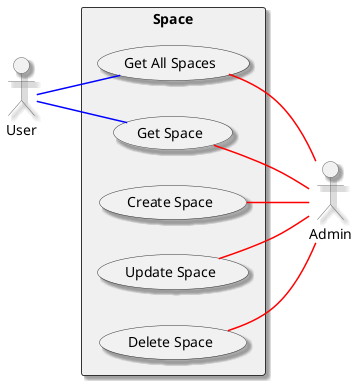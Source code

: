 @startuml usecaseSpace_diagram

left to right direction

skinparam {
    defaultFontName Source Code Pro
    defaultFontSize 14
    shadowing true
    arrowColor #666666
    actorBorderColor #666666
    usecaseBorderColor #333333
    rectangleBorderColor #333333
    rectangleBackgroundColor #f0f0f0
    componentStyle uml2
    ArrowThickness 1.5
}

actor User as user 

rectangle "Space" {
    usecase "Get All Spaces" as getallspaces
    usecase "Get Space" as getspace
    usecase "Create Space" as createspace
    usecase "Update Space" as updatespace
    usecase "Delete Space" as deletespace
}

user -- getallspaces    #Blue
user -- getspace        #Blue

actor Admin as admin

getallspaces -- admin   #Red
getspace     -- admin   #Red
createspace  -- admin   #Red
updatespace  -- admin   #Red
deletespace  -- admin   #Red

@enduml
